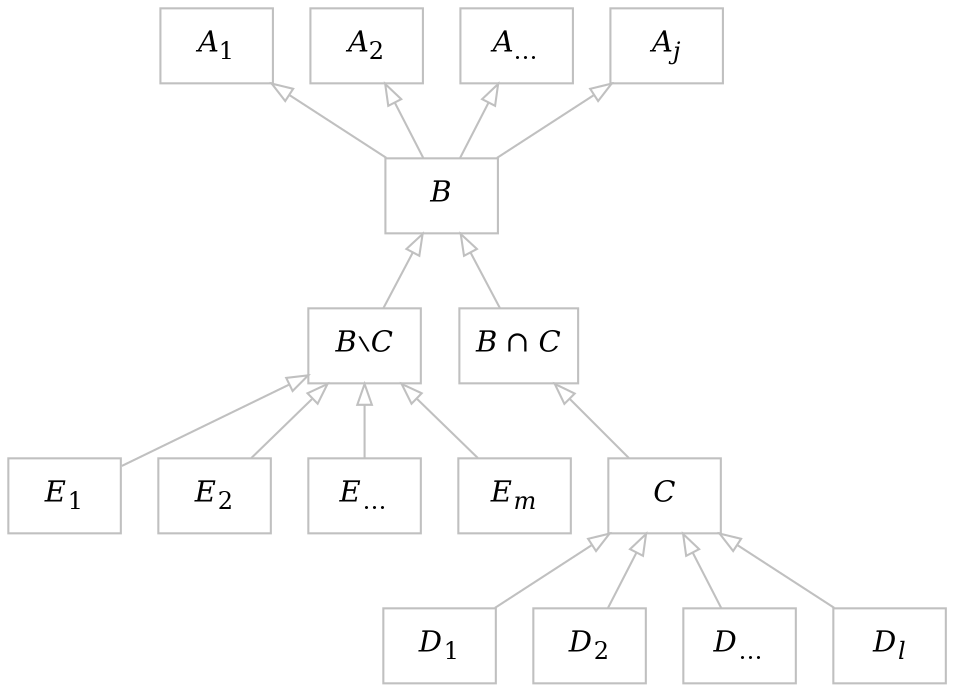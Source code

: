 digraph g {
	node [ shape = "box" color = "gray" ]
	edge [ arrowhead = "none" arrowtail = "onormal" dir = "back" color = "gray" ]

	{ rank = same
	  a1 [ label = <<i>A</i><sub>1</sub>> ]
	  a2 [ label = <<i>A</i><sub>2</sub>> ]
	  adots [ label = <<i>A</i><sub>&hellip;</sub>> ]
	  aj [ label = <<i>A</i><sub><i>j</i></sub>> ]
	}

	a1 -> a2 -> adots -> aj [ style = "invis" ]

	b [ label = <<i>B</i>> ]
	  
	{ rank = same
	  bmc [ label = <<i>B</i>&#8726;<i>C</i>> ]
	  bic [ label = <<i>B</i>&#8201;&cap;&#8201;<i>C</i>> ]
	}

	bmc -> bic [ style = "invis" ]
	
	{ rank = same
	  d1 [ label = <<i>D</i><sub>1</sub>> ]
	  d2 [ label = <<i>D</i><sub>2</sub>> ]
	  ddots [ label = <<i>D</i><sub>&hellip;</sub>> ]
	  dl [ label = <<i>D</i><sub><i>l</i></sub>> ]
	}

	d1 -> d2 -> ddots -> dl [ style = "invis" ]

	{ rank = same
	  e1 [ label = <<i>E</i><sub>1</sub>> ]
	  e2 [ label = <<i>E</i><sub>2</sub>> ]
	  edots [ label = <<i>E</i><sub>&hellip;</sub>> ]
	  em [ label = <<i>E</i><sub><i>m</i></sub>> ]
	  c [ label = <<i>C</i>> ]
	}

	e1 -> e2 -> edots -> em -> c [ style = "invis" ]

	a1 -> b
	a2 -> b
	adots -> b
	aj -> b

	b -> bmc
	b -> bic
	
	bic -> c

	bmc -> e1
	bmc -> e2
	bmc -> edots
	bmc -> em
	
	c -> d1
	c -> d2
	c -> ddots
	c -> dl
}